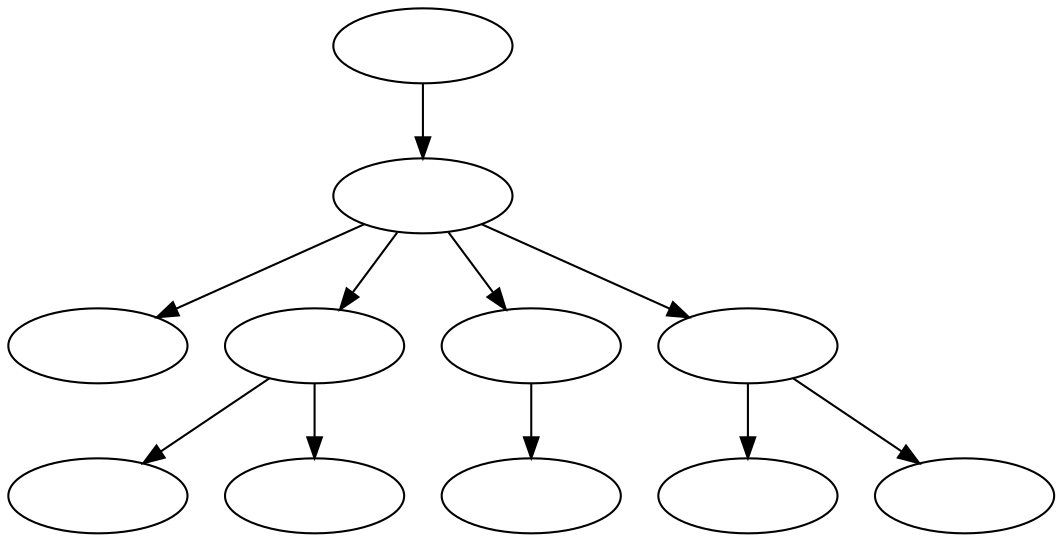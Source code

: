 digraph {
    node [style="state", width=1.2];

    root       -> composite;
    composite  -> {a attributes atomic textual};
    attributes -> {x y};
    atomic     -> b;
    textual    -> {c foo};

    root       [label=" ", texlbl="\code{\#root}"                                ];
    composite  [label=" ", texlbl="\code{\#composite}"                           ];
    a          [label=" ", texlbl="\code{(name, a)}", style="accepting"          ];
    attributes [label=" ", texlbl="\code{\#attributes}"                          ];
    x          [label=" ", texlbl="\code{(name, x)}", style="accepting"          ];
    y          [label=" ", texlbl="\code{(value, \aquote{y})}", style="accepting"];
    atomic     [label=" ", texlbl="\code{\#atomic}"                              ];
    b          [label=" ", texlbl="\code{(name, c)}", style="accepting"          ];
    textual    [label=" ", texlbl="\code{\#textual}"                             ];
    c          [label=" ", texlbl="\code{(name, c)}", style="accepting"          ];
    foo        [label=" ", texlbl="\code{(text, foo)}", style="accepting"        ];
}
